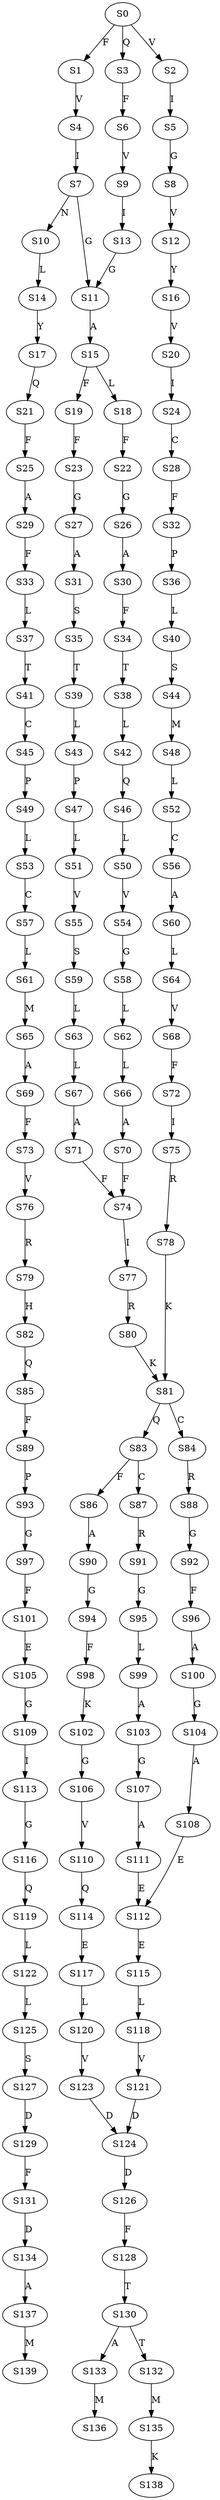 strict digraph  {
	S0 -> S1 [ label = F ];
	S0 -> S2 [ label = V ];
	S0 -> S3 [ label = Q ];
	S1 -> S4 [ label = V ];
	S2 -> S5 [ label = I ];
	S3 -> S6 [ label = F ];
	S4 -> S7 [ label = I ];
	S5 -> S8 [ label = G ];
	S6 -> S9 [ label = V ];
	S7 -> S10 [ label = N ];
	S7 -> S11 [ label = G ];
	S8 -> S12 [ label = V ];
	S9 -> S13 [ label = I ];
	S10 -> S14 [ label = L ];
	S11 -> S15 [ label = A ];
	S12 -> S16 [ label = Y ];
	S13 -> S11 [ label = G ];
	S14 -> S17 [ label = Y ];
	S15 -> S18 [ label = L ];
	S15 -> S19 [ label = F ];
	S16 -> S20 [ label = V ];
	S17 -> S21 [ label = Q ];
	S18 -> S22 [ label = F ];
	S19 -> S23 [ label = F ];
	S20 -> S24 [ label = I ];
	S21 -> S25 [ label = F ];
	S22 -> S26 [ label = G ];
	S23 -> S27 [ label = G ];
	S24 -> S28 [ label = C ];
	S25 -> S29 [ label = A ];
	S26 -> S30 [ label = A ];
	S27 -> S31 [ label = A ];
	S28 -> S32 [ label = F ];
	S29 -> S33 [ label = F ];
	S30 -> S34 [ label = F ];
	S31 -> S35 [ label = S ];
	S32 -> S36 [ label = P ];
	S33 -> S37 [ label = L ];
	S34 -> S38 [ label = T ];
	S35 -> S39 [ label = T ];
	S36 -> S40 [ label = L ];
	S37 -> S41 [ label = T ];
	S38 -> S42 [ label = L ];
	S39 -> S43 [ label = L ];
	S40 -> S44 [ label = S ];
	S41 -> S45 [ label = C ];
	S42 -> S46 [ label = Q ];
	S43 -> S47 [ label = P ];
	S44 -> S48 [ label = M ];
	S45 -> S49 [ label = P ];
	S46 -> S50 [ label = L ];
	S47 -> S51 [ label = L ];
	S48 -> S52 [ label = L ];
	S49 -> S53 [ label = L ];
	S50 -> S54 [ label = V ];
	S51 -> S55 [ label = V ];
	S52 -> S56 [ label = C ];
	S53 -> S57 [ label = C ];
	S54 -> S58 [ label = G ];
	S55 -> S59 [ label = S ];
	S56 -> S60 [ label = A ];
	S57 -> S61 [ label = L ];
	S58 -> S62 [ label = L ];
	S59 -> S63 [ label = L ];
	S60 -> S64 [ label = L ];
	S61 -> S65 [ label = M ];
	S62 -> S66 [ label = L ];
	S63 -> S67 [ label = L ];
	S64 -> S68 [ label = V ];
	S65 -> S69 [ label = A ];
	S66 -> S70 [ label = A ];
	S67 -> S71 [ label = A ];
	S68 -> S72 [ label = F ];
	S69 -> S73 [ label = F ];
	S70 -> S74 [ label = F ];
	S71 -> S74 [ label = F ];
	S72 -> S75 [ label = I ];
	S73 -> S76 [ label = V ];
	S74 -> S77 [ label = I ];
	S75 -> S78 [ label = R ];
	S76 -> S79 [ label = R ];
	S77 -> S80 [ label = R ];
	S78 -> S81 [ label = K ];
	S79 -> S82 [ label = H ];
	S80 -> S81 [ label = K ];
	S81 -> S83 [ label = Q ];
	S81 -> S84 [ label = C ];
	S82 -> S85 [ label = Q ];
	S83 -> S86 [ label = F ];
	S83 -> S87 [ label = C ];
	S84 -> S88 [ label = R ];
	S85 -> S89 [ label = F ];
	S86 -> S90 [ label = A ];
	S87 -> S91 [ label = R ];
	S88 -> S92 [ label = G ];
	S89 -> S93 [ label = P ];
	S90 -> S94 [ label = G ];
	S91 -> S95 [ label = G ];
	S92 -> S96 [ label = F ];
	S93 -> S97 [ label = G ];
	S94 -> S98 [ label = F ];
	S95 -> S99 [ label = L ];
	S96 -> S100 [ label = A ];
	S97 -> S101 [ label = F ];
	S98 -> S102 [ label = K ];
	S99 -> S103 [ label = A ];
	S100 -> S104 [ label = G ];
	S101 -> S105 [ label = E ];
	S102 -> S106 [ label = G ];
	S103 -> S107 [ label = G ];
	S104 -> S108 [ label = A ];
	S105 -> S109 [ label = G ];
	S106 -> S110 [ label = V ];
	S107 -> S111 [ label = A ];
	S108 -> S112 [ label = E ];
	S109 -> S113 [ label = I ];
	S110 -> S114 [ label = Q ];
	S111 -> S112 [ label = E ];
	S112 -> S115 [ label = E ];
	S113 -> S116 [ label = G ];
	S114 -> S117 [ label = E ];
	S115 -> S118 [ label = L ];
	S116 -> S119 [ label = Q ];
	S117 -> S120 [ label = L ];
	S118 -> S121 [ label = V ];
	S119 -> S122 [ label = L ];
	S120 -> S123 [ label = V ];
	S121 -> S124 [ label = D ];
	S122 -> S125 [ label = L ];
	S123 -> S124 [ label = D ];
	S124 -> S126 [ label = D ];
	S125 -> S127 [ label = S ];
	S126 -> S128 [ label = F ];
	S127 -> S129 [ label = D ];
	S128 -> S130 [ label = T ];
	S129 -> S131 [ label = F ];
	S130 -> S132 [ label = T ];
	S130 -> S133 [ label = A ];
	S131 -> S134 [ label = D ];
	S132 -> S135 [ label = M ];
	S133 -> S136 [ label = M ];
	S134 -> S137 [ label = A ];
	S135 -> S138 [ label = K ];
	S137 -> S139 [ label = M ];
}
